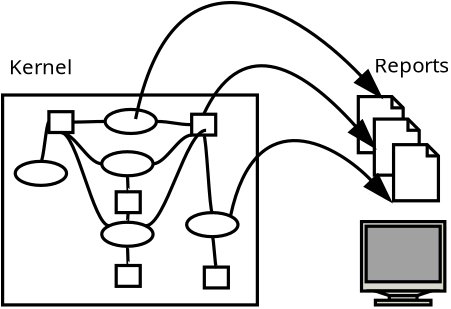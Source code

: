 <?xml version="1.0" encoding="UTF-8"?>
<dia:diagram xmlns:dia="http://www.lysator.liu.se/~alla/dia/">
  <dia:layer name="Background" visible="true">
    <dia:group>
      <dia:object type="Standard - Box" version="0" id="O0">
        <dia:attribute name="obj_pos">
          <dia:point val="20,5.05"/>
        </dia:attribute>
        <dia:attribute name="obj_bb">
          <dia:rectangle val="19.95,5;28,11.65"/>
        </dia:attribute>
        <dia:attribute name="elem_corner">
          <dia:point val="20,5.05"/>
        </dia:attribute>
        <dia:attribute name="elem_width">
          <dia:real val="7.95"/>
        </dia:attribute>
        <dia:attribute name="elem_height">
          <dia:real val="6.55"/>
        </dia:attribute>
        <dia:attribute name="show_background">
          <dia:boolean val="true"/>
        </dia:attribute>
      </dia:object>
      <dia:object type="Standard - Ellipse" version="0" id="O1">
        <dia:attribute name="obj_pos">
          <dia:point val="23.2,5.5"/>
        </dia:attribute>
        <dia:attribute name="obj_bb">
          <dia:rectangle val="23.15,5.45;24.85,6.3"/>
        </dia:attribute>
        <dia:attribute name="elem_corner">
          <dia:point val="23.2,5.5"/>
        </dia:attribute>
        <dia:attribute name="elem_width">
          <dia:real val="1.6"/>
        </dia:attribute>
        <dia:attribute name="elem_height">
          <dia:real val="0.75"/>
        </dia:attribute>
      </dia:object>
      <dia:object type="Standard - Ellipse" version="0" id="O2">
        <dia:attribute name="obj_pos">
          <dia:point val="23.095,9.02"/>
        </dia:attribute>
        <dia:attribute name="obj_bb">
          <dia:rectangle val="23.045,8.97;24.745,9.82"/>
        </dia:attribute>
        <dia:attribute name="elem_corner">
          <dia:point val="23.095,9.02"/>
        </dia:attribute>
        <dia:attribute name="elem_width">
          <dia:real val="1.6"/>
        </dia:attribute>
        <dia:attribute name="elem_height">
          <dia:real val="0.75"/>
        </dia:attribute>
      </dia:object>
      <dia:object type="Standard - Ellipse" version="0" id="O3">
        <dia:attribute name="obj_pos">
          <dia:point val="23.095,6.82"/>
        </dia:attribute>
        <dia:attribute name="obj_bb">
          <dia:rectangle val="23.045,6.77;24.745,7.62"/>
        </dia:attribute>
        <dia:attribute name="elem_corner">
          <dia:point val="23.095,6.82"/>
        </dia:attribute>
        <dia:attribute name="elem_width">
          <dia:real val="1.6"/>
        </dia:attribute>
        <dia:attribute name="elem_height">
          <dia:real val="0.75"/>
        </dia:attribute>
      </dia:object>
      <dia:object type="Standard - Ellipse" version="0" id="O4">
        <dia:attribute name="obj_pos">
          <dia:point val="20.395,7.12"/>
        </dia:attribute>
        <dia:attribute name="obj_bb">
          <dia:rectangle val="20.345,7.07;22.045,7.92"/>
        </dia:attribute>
        <dia:attribute name="elem_corner">
          <dia:point val="20.395,7.12"/>
        </dia:attribute>
        <dia:attribute name="elem_width">
          <dia:real val="1.6"/>
        </dia:attribute>
        <dia:attribute name="elem_height">
          <dia:real val="0.75"/>
        </dia:attribute>
      </dia:object>
      <dia:object type="Standard - Ellipse" version="0" id="O5">
        <dia:attribute name="obj_pos">
          <dia:point val="25.745,8.72"/>
        </dia:attribute>
        <dia:attribute name="obj_bb">
          <dia:rectangle val="25.695,8.67;27.395,9.52"/>
        </dia:attribute>
        <dia:attribute name="elem_corner">
          <dia:point val="25.745,8.72"/>
        </dia:attribute>
        <dia:attribute name="elem_width">
          <dia:real val="1.6"/>
        </dia:attribute>
        <dia:attribute name="elem_height">
          <dia:real val="0.75"/>
        </dia:attribute>
      </dia:object>
      <dia:object type="Standard - Box" version="0" id="O6">
        <dia:attribute name="obj_pos">
          <dia:point val="25.9,5.65"/>
        </dia:attribute>
        <dia:attribute name="obj_bb">
          <dia:rectangle val="25.85,5.6;26.7,6.35"/>
        </dia:attribute>
        <dia:attribute name="elem_corner">
          <dia:point val="25.9,5.65"/>
        </dia:attribute>
        <dia:attribute name="elem_width">
          <dia:real val="0.75"/>
        </dia:attribute>
        <dia:attribute name="elem_height">
          <dia:real val="0.65"/>
        </dia:attribute>
        <dia:attribute name="show_background">
          <dia:boolean val="true"/>
        </dia:attribute>
      </dia:object>
      <dia:object type="Standard - Box" version="0" id="O7">
        <dia:attribute name="obj_pos">
          <dia:point val="21.445,5.57"/>
        </dia:attribute>
        <dia:attribute name="obj_bb">
          <dia:rectangle val="21.395,5.52;22.245,6.27"/>
        </dia:attribute>
        <dia:attribute name="elem_corner">
          <dia:point val="21.445,5.57"/>
        </dia:attribute>
        <dia:attribute name="elem_width">
          <dia:real val="0.75"/>
        </dia:attribute>
        <dia:attribute name="elem_height">
          <dia:real val="0.65"/>
        </dia:attribute>
        <dia:attribute name="show_background">
          <dia:boolean val="true"/>
        </dia:attribute>
      </dia:object>
      <dia:object type="Standard - Box" version="0" id="O8">
        <dia:attribute name="obj_pos">
          <dia:point val="23.545,10.37"/>
        </dia:attribute>
        <dia:attribute name="obj_bb">
          <dia:rectangle val="23.495,10.32;24.345,11.07"/>
        </dia:attribute>
        <dia:attribute name="elem_corner">
          <dia:point val="23.545,10.37"/>
        </dia:attribute>
        <dia:attribute name="elem_width">
          <dia:real val="0.75"/>
        </dia:attribute>
        <dia:attribute name="elem_height">
          <dia:real val="0.65"/>
        </dia:attribute>
        <dia:attribute name="show_background">
          <dia:boolean val="true"/>
        </dia:attribute>
      </dia:object>
      <dia:object type="Standard - Box" version="0" id="O9">
        <dia:attribute name="obj_pos">
          <dia:point val="26.295,10.42"/>
        </dia:attribute>
        <dia:attribute name="obj_bb">
          <dia:rectangle val="26.245,10.37;27.095,11.12"/>
        </dia:attribute>
        <dia:attribute name="elem_corner">
          <dia:point val="26.295,10.42"/>
        </dia:attribute>
        <dia:attribute name="elem_width">
          <dia:real val="0.75"/>
        </dia:attribute>
        <dia:attribute name="elem_height">
          <dia:real val="0.65"/>
        </dia:attribute>
        <dia:attribute name="show_background">
          <dia:boolean val="true"/>
        </dia:attribute>
      </dia:object>
      <dia:object type="Standard - Box" version="0" id="O10">
        <dia:attribute name="obj_pos">
          <dia:point val="23.545,8.07"/>
        </dia:attribute>
        <dia:attribute name="obj_bb">
          <dia:rectangle val="23.495,8.02;24.345,8.77"/>
        </dia:attribute>
        <dia:attribute name="elem_corner">
          <dia:point val="23.545,8.07"/>
        </dia:attribute>
        <dia:attribute name="elem_width">
          <dia:real val="0.75"/>
        </dia:attribute>
        <dia:attribute name="elem_height">
          <dia:real val="0.65"/>
        </dia:attribute>
        <dia:attribute name="show_background">
          <dia:boolean val="true"/>
        </dia:attribute>
      </dia:object>
      <dia:object type="Standard - BezierLine" version="0" id="O11">
        <dia:attribute name="obj_pos">
          <dia:point val="26.67,10.42"/>
        </dia:attribute>
        <dia:attribute name="obj_bb">
          <dia:rectangle val="26.495,9.42;26.72,10.47"/>
        </dia:attribute>
        <dia:attribute name="bez_points">
          <dia:point val="26.67,10.42"/>
          <dia:point val="26.628,10.42"/>
          <dia:point val="26.587,9.47"/>
          <dia:point val="26.545,9.47"/>
        </dia:attribute>
        <dia:attribute name="corner_types">
          <dia:enum val="0"/>
          <dia:enum val="0"/>
        </dia:attribute>
        <dia:connections>
          <dia:connection handle="0" to="O9" connection="1"/>
          <dia:connection handle="3" to="O5" connection="6"/>
        </dia:connections>
      </dia:object>
      <dia:object type="Standard - BezierLine" version="0" id="O12">
        <dia:attribute name="obj_pos">
          <dia:point val="26.545,8.72"/>
        </dia:attribute>
        <dia:attribute name="obj_bb">
          <dia:rectangle val="26.225,6.25;26.595,8.77"/>
        </dia:attribute>
        <dia:attribute name="bez_points">
          <dia:point val="26.545,8.72"/>
          <dia:point val="26.455,8.72"/>
          <dia:point val="26.365,6.3"/>
          <dia:point val="26.275,6.3"/>
        </dia:attribute>
        <dia:attribute name="corner_types">
          <dia:enum val="0"/>
          <dia:enum val="0"/>
        </dia:attribute>
        <dia:connections>
          <dia:connection handle="0" to="O5" connection="1"/>
          <dia:connection handle="3" to="O6" connection="6"/>
        </dia:connections>
      </dia:object>
      <dia:object type="Standard - BezierLine" version="0" id="O13">
        <dia:attribute name="obj_pos">
          <dia:point val="24.8,5.875"/>
        </dia:attribute>
        <dia:attribute name="obj_bb">
          <dia:rectangle val="24.75,5.825;25.95,6.025"/>
        </dia:attribute>
        <dia:attribute name="bez_points">
          <dia:point val="24.8,5.875"/>
          <dia:point val="25.248,5.875"/>
          <dia:point val="25.452,5.975"/>
          <dia:point val="25.9,5.975"/>
        </dia:attribute>
        <dia:attribute name="corner_types">
          <dia:enum val="0"/>
          <dia:enum val="0"/>
        </dia:attribute>
        <dia:connections>
          <dia:connection handle="0" to="O1" connection="4"/>
          <dia:connection handle="3" to="O6" connection="3"/>
        </dia:connections>
      </dia:object>
      <dia:object type="Standard - BezierLine" version="0" id="O14">
        <dia:attribute name="obj_pos">
          <dia:point val="23.2,5.875"/>
        </dia:attribute>
        <dia:attribute name="obj_bb">
          <dia:rectangle val="22.145,5.825;23.25,5.945"/>
        </dia:attribute>
        <dia:attribute name="bez_points">
          <dia:point val="23.2,5.875"/>
          <dia:point val="22.866,5.875"/>
          <dia:point val="22.529,5.895"/>
          <dia:point val="22.195,5.895"/>
        </dia:attribute>
        <dia:attribute name="corner_types">
          <dia:enum val="0"/>
          <dia:enum val="0"/>
        </dia:attribute>
        <dia:connections>
          <dia:connection handle="0" to="O1" connection="3"/>
          <dia:connection handle="3" to="O7" connection="4"/>
        </dia:connections>
      </dia:object>
      <dia:object type="Standard - BezierLine" version="0" id="O15">
        <dia:attribute name="obj_pos">
          <dia:point val="21.195,7.12"/>
        </dia:attribute>
        <dia:attribute name="obj_bb">
          <dia:rectangle val="21.145,5.845;21.495,7.17"/>
        </dia:attribute>
        <dia:attribute name="bez_points">
          <dia:point val="21.195,7.12"/>
          <dia:point val="21.278,7.12"/>
          <dia:point val="21.362,5.895"/>
          <dia:point val="21.445,5.895"/>
        </dia:attribute>
        <dia:attribute name="corner_types">
          <dia:enum val="0"/>
          <dia:enum val="0"/>
        </dia:attribute>
        <dia:connections>
          <dia:connection handle="0" to="O4" connection="1"/>
          <dia:connection handle="3" to="O7" connection="3"/>
        </dia:connections>
      </dia:object>
      <dia:object type="Standard - BezierLine" version="0" id="O16">
        <dia:attribute name="obj_pos">
          <dia:point val="23.095,7.195"/>
        </dia:attribute>
        <dia:attribute name="obj_bb">
          <dia:rectangle val="21.77,6.17;23.145,7.245"/>
        </dia:attribute>
        <dia:attribute name="bez_points">
          <dia:point val="23.095,7.195"/>
          <dia:point val="22.672,7.195"/>
          <dia:point val="22.243,6.22"/>
          <dia:point val="21.82,6.22"/>
        </dia:attribute>
        <dia:attribute name="corner_types">
          <dia:enum val="0"/>
          <dia:enum val="0"/>
        </dia:attribute>
        <dia:connections>
          <dia:connection handle="0" to="O3" connection="3"/>
          <dia:connection handle="3" to="O7" connection="6"/>
        </dia:connections>
      </dia:object>
      <dia:object type="Standard - BezierLine" version="0" id="O17">
        <dia:attribute name="obj_pos">
          <dia:point val="24.695,7.195"/>
        </dia:attribute>
        <dia:attribute name="obj_bb">
          <dia:rectangle val="24.645,6.25;25.95,7.245"/>
        </dia:attribute>
        <dia:attribute name="bez_points">
          <dia:point val="24.695,7.195"/>
          <dia:point val="25.095,7.195"/>
          <dia:point val="25.5,6.3"/>
          <dia:point val="25.9,6.3"/>
        </dia:attribute>
        <dia:attribute name="corner_types">
          <dia:enum val="0"/>
          <dia:enum val="0"/>
        </dia:attribute>
        <dia:connections>
          <dia:connection handle="0" to="O3" connection="4"/>
          <dia:connection handle="3" to="O6" connection="5"/>
        </dia:connections>
      </dia:object>
      <dia:object type="Standard - BezierLine" version="0" id="O18">
        <dia:attribute name="obj_pos">
          <dia:point val="23.92,10.37"/>
        </dia:attribute>
        <dia:attribute name="obj_bb">
          <dia:rectangle val="23.845,9.72;23.97,10.42"/>
        </dia:attribute>
        <dia:attribute name="bez_points">
          <dia:point val="23.92,10.37"/>
          <dia:point val="23.912,10.37"/>
          <dia:point val="23.903,9.77"/>
          <dia:point val="23.895,9.77"/>
        </dia:attribute>
        <dia:attribute name="corner_types">
          <dia:enum val="0"/>
          <dia:enum val="0"/>
        </dia:attribute>
        <dia:connections>
          <dia:connection handle="0" to="O8" connection="1"/>
          <dia:connection handle="3" to="O2" connection="6"/>
        </dia:connections>
      </dia:object>
      <dia:object type="Standard - BezierLine" version="0" id="O19">
        <dia:attribute name="obj_pos">
          <dia:point val="23.329,9.13"/>
        </dia:attribute>
        <dia:attribute name="obj_bb">
          <dia:rectangle val="21.77,6.17;23.379,9.18"/>
        </dia:attribute>
        <dia:attribute name="bez_points">
          <dia:point val="23.329,9.13"/>
          <dia:point val="22.828,9.13"/>
          <dia:point val="22.321,6.22"/>
          <dia:point val="21.82,6.22"/>
        </dia:attribute>
        <dia:attribute name="corner_types">
          <dia:enum val="0"/>
          <dia:enum val="0"/>
        </dia:attribute>
        <dia:connections>
          <dia:connection handle="0" to="O2" connection="0"/>
          <dia:connection handle="3" to="O7" connection="6"/>
        </dia:connections>
      </dia:object>
      <dia:object type="Standard - BezierLine" version="0" id="O20">
        <dia:attribute name="obj_pos">
          <dia:point val="24.461,9.13"/>
        </dia:attribute>
        <dia:attribute name="obj_bb">
          <dia:rectangle val="24.411,6.1;26.4,9.18"/>
        </dia:attribute>
        <dia:attribute name="bez_points">
          <dia:point val="24.461,9.13"/>
          <dia:point val="25.088,9.13"/>
          <dia:point val="25.723,6.15"/>
          <dia:point val="26.35,6.15"/>
        </dia:attribute>
        <dia:attribute name="corner_types">
          <dia:enum val="0"/>
          <dia:enum val="0"/>
        </dia:attribute>
        <dia:connections>
          <dia:connection handle="0" to="O2" connection="2"/>
        </dia:connections>
      </dia:object>
      <dia:object type="Standard - BezierLine" version="0" id="O21">
        <dia:attribute name="obj_pos">
          <dia:point val="23.895,9.02"/>
        </dia:attribute>
        <dia:attribute name="obj_bb">
          <dia:rectangle val="23.845,8.67;23.97,9.07"/>
        </dia:attribute>
        <dia:attribute name="bez_points">
          <dia:point val="23.895,9.02"/>
          <dia:point val="23.903,9.02"/>
          <dia:point val="23.912,8.72"/>
          <dia:point val="23.92,8.72"/>
        </dia:attribute>
        <dia:attribute name="corner_types">
          <dia:enum val="0"/>
          <dia:enum val="0"/>
        </dia:attribute>
        <dia:connections>
          <dia:connection handle="0" to="O2" connection="1"/>
          <dia:connection handle="3" to="O10" connection="6"/>
        </dia:connections>
      </dia:object>
      <dia:object type="Standard - BezierLine" version="0" id="O22">
        <dia:attribute name="obj_pos">
          <dia:point val="23.92,8.07"/>
        </dia:attribute>
        <dia:attribute name="obj_bb">
          <dia:rectangle val="23.845,7.52;23.97,8.12"/>
        </dia:attribute>
        <dia:attribute name="bez_points">
          <dia:point val="23.92,8.07"/>
          <dia:point val="23.912,8.07"/>
          <dia:point val="23.903,7.57"/>
          <dia:point val="23.895,7.57"/>
        </dia:attribute>
        <dia:attribute name="corner_types">
          <dia:enum val="0"/>
          <dia:enum val="0"/>
        </dia:attribute>
        <dia:connections>
          <dia:connection handle="0" to="O10" connection="1"/>
          <dia:connection handle="3" to="O3" connection="6"/>
        </dia:connections>
      </dia:object>
    </dia:group>
    <dia:object type="Standard - Text" version="0" id="O23">
      <dia:attribute name="obj_pos">
        <dia:point val="20.2,4.4"/>
      </dia:attribute>
      <dia:attribute name="obj_bb">
        <dia:rectangle val="20.2,3.678;22.223,4.745"/>
      </dia:attribute>
      <dia:attribute name="text">
        <dia:composite type="text">
          <dia:attribute name="string">
            <dia:string>#Kernel#</dia:string>
          </dia:attribute>
          <dia:attribute name="font">
            <dia:font family="sans" style="0" name="Helvetica"/>
          </dia:attribute>
          <dia:attribute name="height">
            <dia:real val="0.8"/>
          </dia:attribute>
          <dia:attribute name="pos">
            <dia:point val="20.2,4.4"/>
          </dia:attribute>
          <dia:attribute name="color">
            <dia:color val="#000000"/>
          </dia:attribute>
          <dia:attribute name="alignment">
            <dia:enum val="0"/>
          </dia:attribute>
        </dia:composite>
      </dia:attribute>
    </dia:object>
    <dia:object type="Filesystem - File" version="0" id="O24">
      <dia:attribute name="obj_pos">
        <dia:point val="31.1,5.1"/>
      </dia:attribute>
      <dia:attribute name="obj_bb">
        <dia:rectangle val="31.05,5.05;32.571,6.9"/>
      </dia:attribute>
      <dia:attribute name="elem_corner">
        <dia:point val="31.1,5.1"/>
      </dia:attribute>
      <dia:attribute name="elem_width">
        <dia:real val="1.4"/>
      </dia:attribute>
      <dia:attribute name="elem_height">
        <dia:real val="1.75"/>
      </dia:attribute>
      <dia:attribute name="show_background">
        <dia:boolean val="true"/>
      </dia:attribute>
      <dia:attribute name="flip_horizontal">
        <dia:boolean val="false"/>
      </dia:attribute>
      <dia:attribute name="flip_vertical">
        <dia:boolean val="false"/>
      </dia:attribute>
      <dia:attribute name="padding">
        <dia:real val="0.354"/>
      </dia:attribute>
    </dia:object>
    <dia:object type="Filesystem - File" version="0" id="O25">
      <dia:attribute name="obj_pos">
        <dia:point val="31.6,5.8"/>
      </dia:attribute>
      <dia:attribute name="obj_bb">
        <dia:rectangle val="31.55,5.75;33.071,7.6"/>
      </dia:attribute>
      <dia:attribute name="elem_corner">
        <dia:point val="31.6,5.8"/>
      </dia:attribute>
      <dia:attribute name="elem_width">
        <dia:real val="1.4"/>
      </dia:attribute>
      <dia:attribute name="elem_height">
        <dia:real val="1.75"/>
      </dia:attribute>
      <dia:attribute name="show_background">
        <dia:boolean val="true"/>
      </dia:attribute>
      <dia:attribute name="flip_horizontal">
        <dia:boolean val="false"/>
      </dia:attribute>
      <dia:attribute name="flip_vertical">
        <dia:boolean val="false"/>
      </dia:attribute>
      <dia:attribute name="padding">
        <dia:real val="0.354"/>
      </dia:attribute>
    </dia:object>
    <dia:object type="Filesystem - File" version="0" id="O26">
      <dia:attribute name="obj_pos">
        <dia:point val="32.2,6.6"/>
      </dia:attribute>
      <dia:attribute name="obj_bb">
        <dia:rectangle val="32.15,6.55;33.671,8.4"/>
      </dia:attribute>
      <dia:attribute name="elem_corner">
        <dia:point val="32.2,6.6"/>
      </dia:attribute>
      <dia:attribute name="elem_width">
        <dia:real val="1.4"/>
      </dia:attribute>
      <dia:attribute name="elem_height">
        <dia:real val="1.75"/>
      </dia:attribute>
      <dia:attribute name="show_background">
        <dia:boolean val="true"/>
      </dia:attribute>
      <dia:attribute name="flip_horizontal">
        <dia:boolean val="false"/>
      </dia:attribute>
      <dia:attribute name="flip_vertical">
        <dia:boolean val="false"/>
      </dia:attribute>
      <dia:attribute name="padding">
        <dia:real val="0.354"/>
      </dia:attribute>
    </dia:object>
    <dia:object type="Standard - Text" version="0" id="O27">
      <dia:attribute name="obj_pos">
        <dia:point val="31.6,4.35"/>
      </dia:attribute>
      <dia:attribute name="obj_bb">
        <dia:rectangle val="31.6,3.627;34.072,4.695"/>
      </dia:attribute>
      <dia:attribute name="text">
        <dia:composite type="text">
          <dia:attribute name="string">
            <dia:string>#Reports#</dia:string>
          </dia:attribute>
          <dia:attribute name="font">
            <dia:font family="sans" style="0" name="Helvetica"/>
          </dia:attribute>
          <dia:attribute name="height">
            <dia:real val="0.8"/>
          </dia:attribute>
          <dia:attribute name="pos">
            <dia:point val="31.6,4.35"/>
          </dia:attribute>
          <dia:attribute name="color">
            <dia:color val="#000000"/>
          </dia:attribute>
          <dia:attribute name="alignment">
            <dia:enum val="0"/>
          </dia:attribute>
        </dia:composite>
      </dia:attribute>
    </dia:object>
    <dia:object type="Standard - BezierLine" version="0" id="O28">
      <dia:attribute name="obj_pos">
        <dia:point val="24.15,5.8"/>
      </dia:attribute>
      <dia:attribute name="obj_bb">
        <dia:rectangle val="24.091,2.186;32.197,5.859"/>
      </dia:attribute>
      <dia:attribute name="bez_points">
        <dia:point val="24.15,5.8"/>
        <dia:point val="25.25,0.4"/>
        <dia:point val="28.8,1.95"/>
        <dia:point val="31.8,5.1"/>
      </dia:attribute>
      <dia:attribute name="corner_types">
        <dia:enum val="0"/>
        <dia:enum val="0"/>
      </dia:attribute>
      <dia:attribute name="end_arrow">
        <dia:enum val="3"/>
      </dia:attribute>
      <dia:attribute name="end_arrow_length">
        <dia:real val="0.8"/>
      </dia:attribute>
      <dia:attribute name="end_arrow_width">
        <dia:real val="0.5"/>
      </dia:attribute>
      <dia:connections>
        <dia:connection handle="3" to="O24" connection="0"/>
      </dia:connections>
    </dia:object>
    <dia:object type="Standard - BezierLine" version="0" id="O29">
      <dia:attribute name="obj_pos">
        <dia:point val="26.275,5.65"/>
      </dia:attribute>
      <dia:attribute name="obj_bb">
        <dia:rectangle val="26.209,4.137;32.005,7.046"/>
      </dia:attribute>
      <dia:attribute name="bez_points">
        <dia:point val="26.275,5.65"/>
        <dia:point val="27.4,3.25"/>
        <dia:point val="29.15,3.95"/>
        <dia:point val="31.6,6.675"/>
      </dia:attribute>
      <dia:attribute name="corner_types">
        <dia:enum val="0"/>
        <dia:enum val="0"/>
      </dia:attribute>
      <dia:attribute name="end_arrow">
        <dia:enum val="3"/>
      </dia:attribute>
      <dia:attribute name="end_arrow_length">
        <dia:real val="0.8"/>
      </dia:attribute>
      <dia:attribute name="end_arrow_width">
        <dia:real val="0.5"/>
      </dia:attribute>
      <dia:connections>
        <dia:connection handle="0" to="O6" connection="1"/>
        <dia:connection handle="3" to="O25" connection="2"/>
      </dia:connections>
    </dia:object>
    <dia:object type="Standard - BezierLine" version="0" id="O30">
      <dia:attribute name="obj_pos">
        <dia:point val="27.111,8.83"/>
      </dia:attribute>
      <dia:attribute name="obj_bb">
        <dia:rectangle val="27.051,6.485;32.498,8.889"/>
      </dia:attribute>
      <dia:attribute name="bez_points">
        <dia:point val="27.111,8.83"/>
        <dia:point val="27.9,5.1"/>
        <dia:point val="30.5,6.65"/>
        <dia:point val="32.1,8.35"/>
      </dia:attribute>
      <dia:attribute name="corner_types">
        <dia:enum val="0"/>
        <dia:enum val="0"/>
      </dia:attribute>
      <dia:attribute name="end_arrow">
        <dia:enum val="3"/>
      </dia:attribute>
      <dia:attribute name="end_arrow_length">
        <dia:real val="0.8"/>
      </dia:attribute>
      <dia:attribute name="end_arrow_width">
        <dia:real val="0.5"/>
      </dia:attribute>
      <dia:connections>
        <dia:connection handle="0" to="O5" connection="2"/>
      </dia:connections>
    </dia:object>
    <dia:object type="Network - A Workstation Monitor" version="0" id="O31">
      <dia:attribute name="obj_pos">
        <dia:point val="31.2,9"/>
      </dia:attribute>
      <dia:attribute name="obj_bb">
        <dia:rectangle val="31.15,8.95;33.85,11.65"/>
      </dia:attribute>
      <dia:attribute name="elem_corner">
        <dia:point val="31.2,9"/>
      </dia:attribute>
      <dia:attribute name="elem_width">
        <dia:real val="2.6"/>
      </dia:attribute>
      <dia:attribute name="elem_height">
        <dia:real val="2.6"/>
      </dia:attribute>
      <dia:attribute name="show_background">
        <dia:boolean val="true"/>
      </dia:attribute>
      <dia:attribute name="flip_horizontal">
        <dia:boolean val="false"/>
      </dia:attribute>
      <dia:attribute name="flip_vertical">
        <dia:boolean val="false"/>
      </dia:attribute>
      <dia:attribute name="padding">
        <dia:real val="0.354"/>
      </dia:attribute>
    </dia:object>
  </dia:layer>
</dia:diagram>
